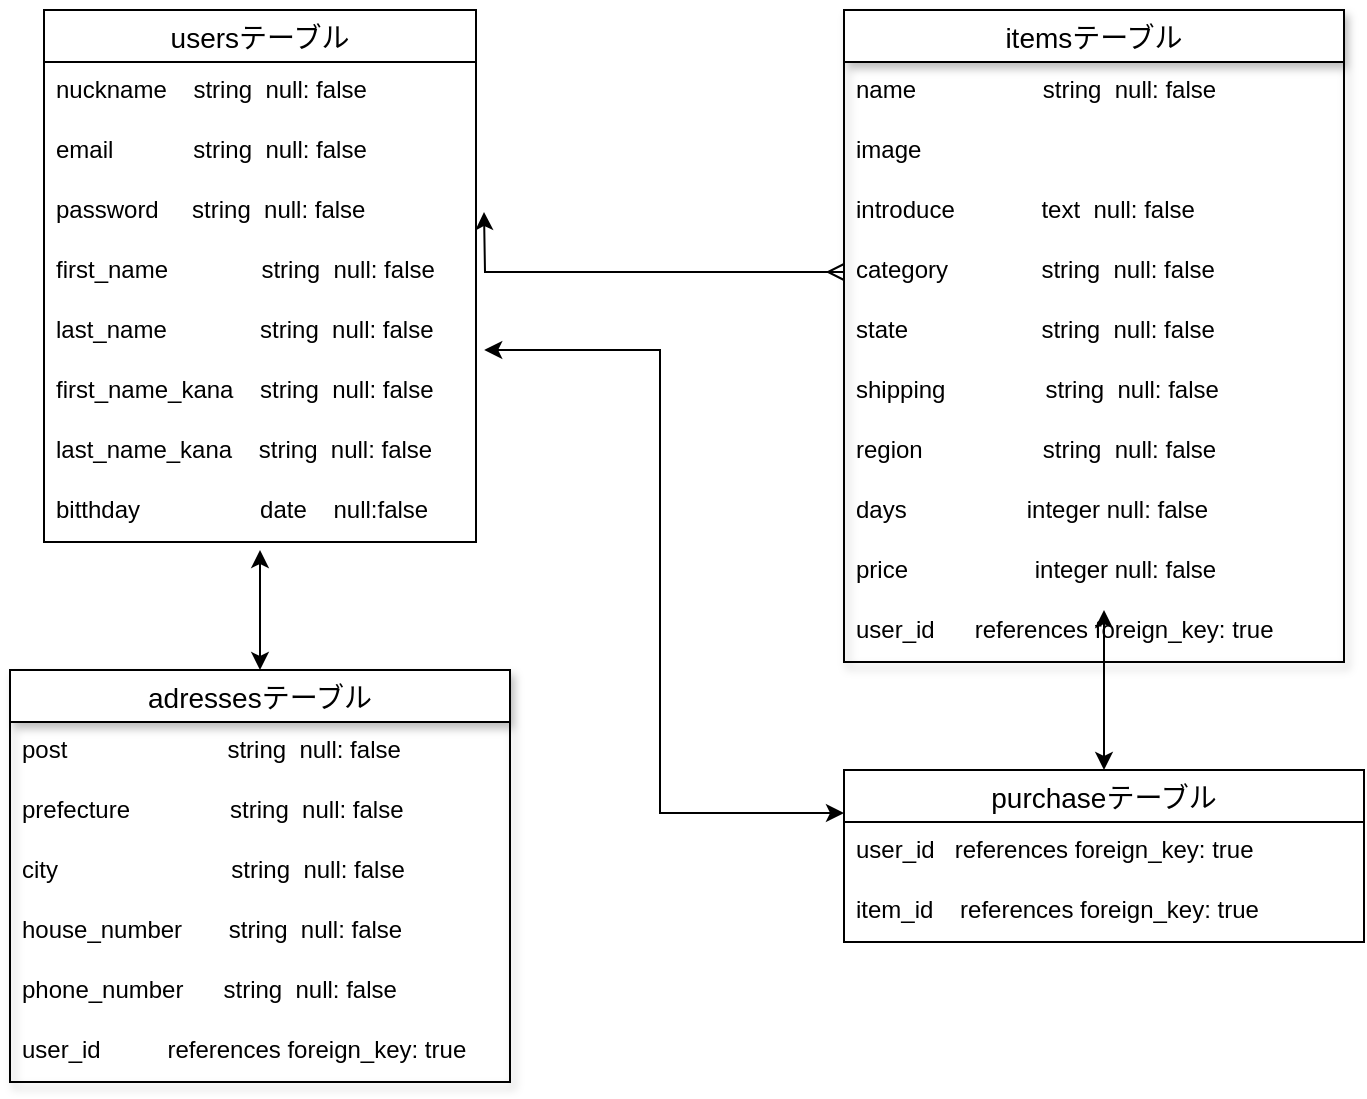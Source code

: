 <mxfile>
    <diagram id="EXsHnZj334HxrFSZcYLL" name="ページ1">
        <mxGraphModel dx="968" dy="680" grid="1" gridSize="10" guides="1" tooltips="1" connect="1" arrows="1" fold="1" page="1" pageScale="1" pageWidth="827" pageHeight="1169" math="0" shadow="0">
            <root>
                <mxCell id="0"/>
                <mxCell id="1" parent="0"/>
                <mxCell id="72" value="usersテーブル" style="swimlane;fontStyle=0;childLayout=stackLayout;horizontal=1;startSize=26;horizontalStack=0;resizeParent=1;resizeParentMax=0;resizeLast=0;collapsible=1;marginBottom=0;align=center;fontSize=14;" parent="1" vertex="1">
                    <mxGeometry x="160" y="170" width="216" height="266" as="geometry"/>
                </mxCell>
                <mxCell id="73" value="nuckname    string  null: false" style="text;strokeColor=none;fillColor=none;spacingLeft=4;spacingRight=4;overflow=hidden;rotatable=0;points=[[0,0.5],[1,0.5]];portConstraint=eastwest;fontSize=12;" parent="72" vertex="1">
                    <mxGeometry y="26" width="216" height="30" as="geometry"/>
                </mxCell>
                <mxCell id="74" value="email            string  null: false" style="text;strokeColor=none;fillColor=none;spacingLeft=4;spacingRight=4;overflow=hidden;rotatable=0;points=[[0,0.5],[1,0.5]];portConstraint=eastwest;fontSize=12;" parent="72" vertex="1">
                    <mxGeometry y="56" width="216" height="30" as="geometry"/>
                </mxCell>
                <mxCell id="75" value="password     string  null: false" style="text;strokeColor=none;fillColor=none;spacingLeft=4;spacingRight=4;overflow=hidden;rotatable=0;points=[[0,0.5],[1,0.5]];portConstraint=eastwest;fontSize=12;" parent="72" vertex="1">
                    <mxGeometry y="86" width="216" height="30" as="geometry"/>
                </mxCell>
                <mxCell id="69" value="first_name              string  null: false" style="text;strokeColor=none;fillColor=none;spacingLeft=4;spacingRight=4;overflow=hidden;rotatable=0;points=[[0,0.5],[1,0.5]];portConstraint=eastwest;fontSize=12;" parent="72" vertex="1">
                    <mxGeometry y="116" width="216" height="30" as="geometry"/>
                </mxCell>
                <mxCell id="70" value="last_name              string  null: false" style="text;strokeColor=none;fillColor=none;spacingLeft=4;spacingRight=4;overflow=hidden;rotatable=0;points=[[0,0.5],[1,0.5]];portConstraint=eastwest;fontSize=12;" parent="72" vertex="1">
                    <mxGeometry y="146" width="216" height="30" as="geometry"/>
                </mxCell>
                <mxCell id="71" value="first_name_kana    string  null: false" style="text;strokeColor=none;fillColor=none;spacingLeft=4;spacingRight=4;overflow=hidden;rotatable=0;points=[[0,0.5],[1,0.5]];portConstraint=eastwest;fontSize=12;" parent="72" vertex="1">
                    <mxGeometry y="176" width="216" height="30" as="geometry"/>
                </mxCell>
                <mxCell id="80" value="last_name_kana    string  null: false" style="text;strokeColor=none;fillColor=none;spacingLeft=4;spacingRight=4;overflow=hidden;rotatable=0;points=[[0,0.5],[1,0.5]];portConstraint=eastwest;fontSize=12;startSize=30;" parent="72" vertex="1">
                    <mxGeometry y="206" width="216" height="30" as="geometry"/>
                </mxCell>
                <mxCell id="89" value="bitthday                  date    null:false&#10;" style="text;strokeColor=none;fillColor=none;spacingLeft=4;spacingRight=4;overflow=hidden;rotatable=0;points=[[0,0.5],[1,0.5]];portConstraint=eastwest;fontSize=12;startSize=30;shadow=1;" parent="72" vertex="1">
                    <mxGeometry y="236" width="216" height="30" as="geometry"/>
                </mxCell>
                <mxCell id="109" value="itemsテーブル" style="swimlane;fontStyle=0;childLayout=stackLayout;horizontal=1;startSize=26;horizontalStack=0;resizeParent=1;resizeParentMax=0;resizeLast=0;collapsible=1;marginBottom=0;align=center;fontSize=14;shadow=1;" parent="1" vertex="1">
                    <mxGeometry x="560" y="170" width="250" height="326" as="geometry"/>
                </mxCell>
                <mxCell id="111" value="name                   string  null: false" style="text;strokeColor=none;fillColor=none;spacingLeft=4;spacingRight=4;overflow=hidden;rotatable=0;points=[[0,0.5],[1,0.5]];portConstraint=eastwest;fontSize=12;" parent="109" vertex="1">
                    <mxGeometry y="26" width="250" height="30" as="geometry"/>
                </mxCell>
                <mxCell id="159" value="image" style="text;strokeColor=none;fillColor=none;spacingLeft=4;spacingRight=4;overflow=hidden;rotatable=0;points=[[0,0.5],[1,0.5]];portConstraint=eastwest;fontSize=12;" vertex="1" parent="109">
                    <mxGeometry y="56" width="250" height="30" as="geometry"/>
                </mxCell>
                <mxCell id="112" value="introduce             text  null: false" style="text;strokeColor=none;fillColor=none;spacingLeft=4;spacingRight=4;overflow=hidden;rotatable=0;points=[[0,0.5],[1,0.5]];portConstraint=eastwest;fontSize=12;" parent="109" vertex="1">
                    <mxGeometry y="86" width="250" height="30" as="geometry"/>
                </mxCell>
                <mxCell id="116" value="category              string  null: false" style="text;strokeColor=none;fillColor=none;spacingLeft=4;spacingRight=4;overflow=hidden;rotatable=0;points=[[0,0.5],[1,0.5]];portConstraint=eastwest;fontSize=12;shadow=1;startSize=30;" parent="109" vertex="1">
                    <mxGeometry y="116" width="250" height="30" as="geometry"/>
                </mxCell>
                <mxCell id="119" value="state                    string  null: false" style="text;strokeColor=none;fillColor=none;spacingLeft=4;spacingRight=4;overflow=hidden;rotatable=0;points=[[0,0.5],[1,0.5]];portConstraint=eastwest;fontSize=12;shadow=1;startSize=30;" parent="109" vertex="1">
                    <mxGeometry y="146" width="250" height="30" as="geometry"/>
                </mxCell>
                <mxCell id="118" value="shipping               string  null: false" style="text;strokeColor=none;fillColor=none;spacingLeft=4;spacingRight=4;overflow=hidden;rotatable=0;points=[[0,0.5],[1,0.5]];portConstraint=eastwest;fontSize=12;shadow=1;startSize=30;" parent="109" vertex="1">
                    <mxGeometry y="176" width="250" height="30" as="geometry"/>
                </mxCell>
                <mxCell id="114" value="region                  string  null: false" style="text;strokeColor=none;fillColor=none;spacingLeft=4;spacingRight=4;overflow=hidden;rotatable=0;points=[[0,0.5],[1,0.5]];portConstraint=eastwest;fontSize=12;shadow=1;startSize=30;" parent="109" vertex="1">
                    <mxGeometry y="206" width="250" height="30" as="geometry"/>
                </mxCell>
                <mxCell id="115" value="days                  integer null: false&#10;                  " style="text;strokeColor=none;fillColor=none;spacingLeft=4;spacingRight=4;overflow=hidden;rotatable=0;points=[[0,0.5],[1,0.5]];portConstraint=eastwest;fontSize=12;shadow=1;startSize=30;" parent="109" vertex="1">
                    <mxGeometry y="236" width="250" height="30" as="geometry"/>
                </mxCell>
                <mxCell id="117" value="price                   integer null: false" style="text;strokeColor=none;fillColor=none;spacingLeft=4;spacingRight=4;overflow=hidden;rotatable=0;points=[[0,0.5],[1,0.5]];portConstraint=eastwest;fontSize=12;shadow=1;startSize=30;" parent="109" vertex="1">
                    <mxGeometry y="266" width="250" height="30" as="geometry"/>
                </mxCell>
                <mxCell id="113" value="user_id      references foreign_key: true" style="text;strokeColor=none;fillColor=none;spacingLeft=4;spacingRight=4;overflow=hidden;rotatable=0;points=[[0,0.5],[1,0.5]];portConstraint=eastwest;fontSize=12;shadow=1;startSize=30;" parent="109" vertex="1">
                    <mxGeometry y="296" width="250" height="30" as="geometry"/>
                </mxCell>
                <mxCell id="156" style="edgeStyle=orthogonalEdgeStyle;rounded=0;orthogonalLoop=1;jettySize=auto;html=1;exitX=0.5;exitY=0;exitDx=0;exitDy=0;startArrow=classic;startFill=1;" edge="1" parent="1" source="124">
                    <mxGeometry relative="1" as="geometry">
                        <mxPoint x="268" y="440" as="targetPoint"/>
                    </mxGeometry>
                </mxCell>
                <mxCell id="124" value="adressesテーブル" style="swimlane;fontStyle=0;childLayout=stackLayout;horizontal=1;startSize=26;horizontalStack=0;resizeParent=1;resizeParentMax=0;resizeLast=0;collapsible=1;marginBottom=0;align=center;fontSize=14;shadow=1;" parent="1" vertex="1">
                    <mxGeometry x="143" y="500" width="250" height="206" as="geometry"/>
                </mxCell>
                <mxCell id="125" value="post                        string  null: false" style="text;strokeColor=none;fillColor=none;spacingLeft=4;spacingRight=4;overflow=hidden;rotatable=0;points=[[0,0.5],[1,0.5]];portConstraint=eastwest;fontSize=12;" parent="124" vertex="1">
                    <mxGeometry y="26" width="250" height="30" as="geometry"/>
                </mxCell>
                <mxCell id="126" value="prefecture               string  null: false" style="text;strokeColor=none;fillColor=none;spacingLeft=4;spacingRight=4;overflow=hidden;rotatable=0;points=[[0,0.5],[1,0.5]];portConstraint=eastwest;fontSize=12;" parent="124" vertex="1">
                    <mxGeometry y="56" width="250" height="30" as="geometry"/>
                </mxCell>
                <mxCell id="127" value="city                          string  null: false&#10;" style="text;strokeColor=none;fillColor=none;spacingLeft=4;spacingRight=4;overflow=hidden;rotatable=0;points=[[0,0.5],[1,0.5]];portConstraint=eastwest;fontSize=12;" parent="124" vertex="1">
                    <mxGeometry y="86" width="250" height="30" as="geometry"/>
                </mxCell>
                <mxCell id="129" value="house_number       string  null: false" style="text;strokeColor=none;fillColor=none;spacingLeft=4;spacingRight=4;overflow=hidden;rotatable=0;points=[[0,0.5],[1,0.5]];portConstraint=eastwest;fontSize=12;shadow=1;startSize=30;" parent="124" vertex="1">
                    <mxGeometry y="116" width="250" height="30" as="geometry"/>
                </mxCell>
                <mxCell id="130" value="phone_number      string  null: false" style="text;strokeColor=none;fillColor=none;spacingLeft=4;spacingRight=4;overflow=hidden;rotatable=0;points=[[0,0.5],[1,0.5]];portConstraint=eastwest;fontSize=12;shadow=1;startSize=30;" parent="124" vertex="1">
                    <mxGeometry y="146" width="250" height="30" as="geometry"/>
                </mxCell>
                <mxCell id="135" value="user_id          references foreign_key: true" style="text;strokeColor=none;fillColor=none;spacingLeft=4;spacingRight=4;overflow=hidden;rotatable=0;points=[[0,0.5],[1,0.5]];portConstraint=eastwest;fontSize=12;shadow=1;startSize=30;" parent="124" vertex="1">
                    <mxGeometry y="176" width="250" height="30" as="geometry"/>
                </mxCell>
                <mxCell id="157" style="edgeStyle=orthogonalEdgeStyle;rounded=0;orthogonalLoop=1;jettySize=auto;html=1;exitX=0.5;exitY=0;exitDx=0;exitDy=0;startArrow=classic;startFill=1;" edge="1" parent="1" source="151">
                    <mxGeometry relative="1" as="geometry">
                        <mxPoint x="690" y="470" as="targetPoint"/>
                    </mxGeometry>
                </mxCell>
                <mxCell id="158" style="edgeStyle=orthogonalEdgeStyle;rounded=0;orthogonalLoop=1;jettySize=auto;html=1;exitX=0;exitY=0.25;exitDx=0;exitDy=0;entryX=1.019;entryY=0.8;entryDx=0;entryDy=0;entryPerimeter=0;startArrow=classic;startFill=1;" edge="1" parent="1" source="151" target="70">
                    <mxGeometry relative="1" as="geometry"/>
                </mxCell>
                <mxCell id="151" value="purchaseテーブル" style="swimlane;fontStyle=0;childLayout=stackLayout;horizontal=1;startSize=26;horizontalStack=0;resizeParent=1;resizeParentMax=0;resizeLast=0;collapsible=1;marginBottom=0;align=center;fontSize=14;" vertex="1" parent="1">
                    <mxGeometry x="560" y="550" width="260" height="86" as="geometry"/>
                </mxCell>
                <mxCell id="152" value="user_id   references foreign_key: true" style="text;strokeColor=none;fillColor=none;spacingLeft=4;spacingRight=4;overflow=hidden;rotatable=0;points=[[0,0.5],[1,0.5]];portConstraint=eastwest;fontSize=12;" vertex="1" parent="151">
                    <mxGeometry y="26" width="260" height="30" as="geometry"/>
                </mxCell>
                <mxCell id="153" value="item_id    references foreign_key: true" style="text;strokeColor=none;fillColor=none;spacingLeft=4;spacingRight=4;overflow=hidden;rotatable=0;points=[[0,0.5],[1,0.5]];portConstraint=eastwest;fontSize=12;" vertex="1" parent="151">
                    <mxGeometry y="56" width="260" height="30" as="geometry"/>
                </mxCell>
                <mxCell id="155" style="edgeStyle=orthogonalEdgeStyle;rounded=0;orthogonalLoop=1;jettySize=auto;html=1;exitX=0;exitY=0.5;exitDx=0;exitDy=0;startArrow=ERmany;startFill=0;" edge="1" parent="1" source="116">
                    <mxGeometry relative="1" as="geometry">
                        <mxPoint x="380" y="271" as="targetPoint"/>
                    </mxGeometry>
                </mxCell>
            </root>
        </mxGraphModel>
    </diagram>
</mxfile>